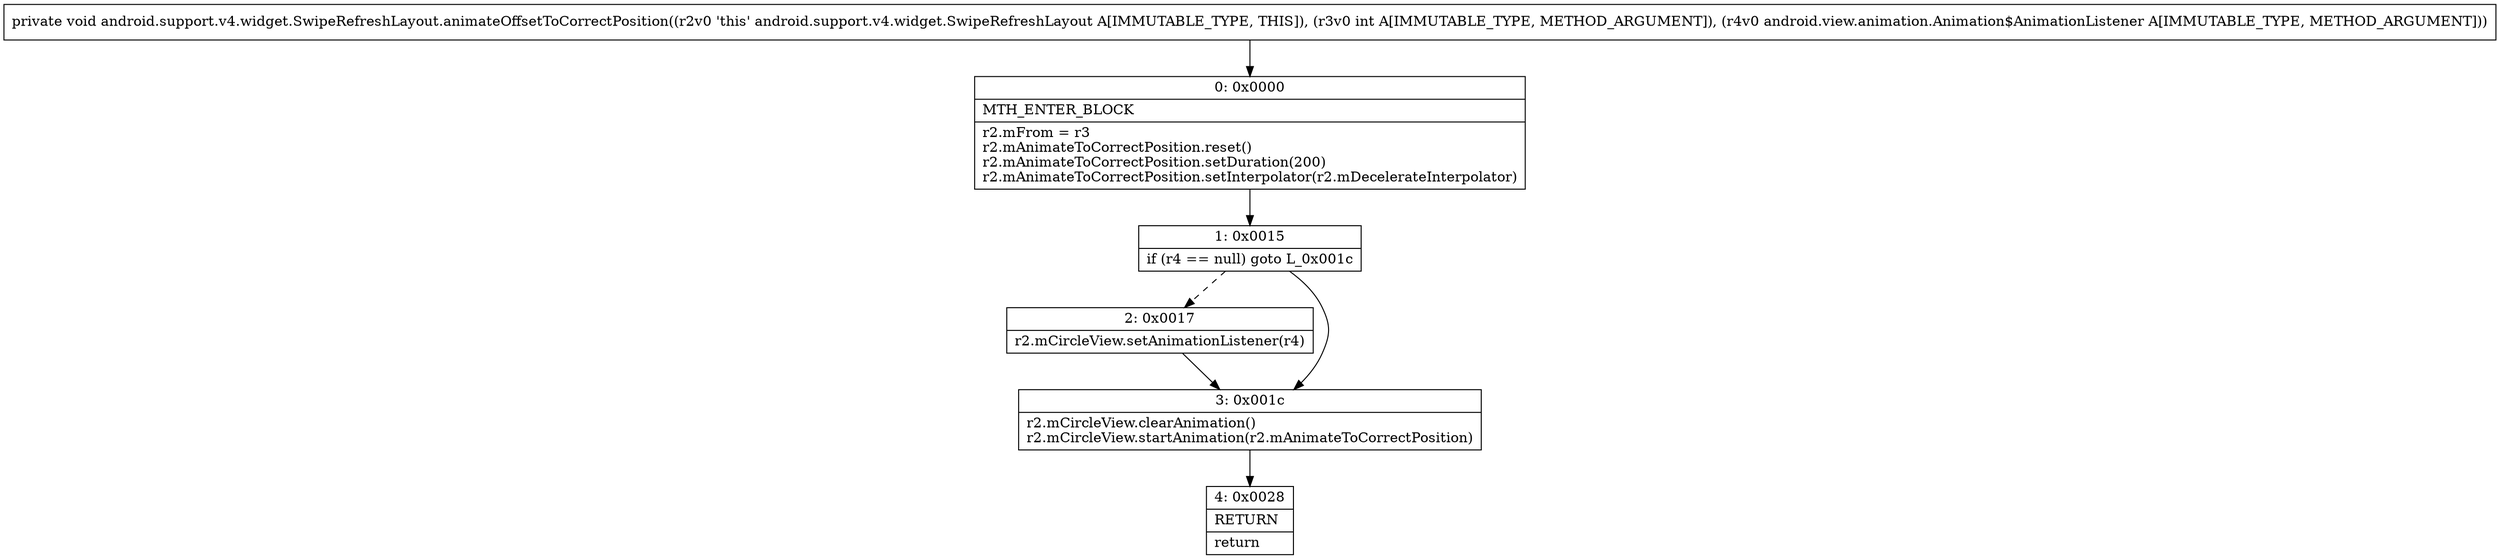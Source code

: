 digraph "CFG forandroid.support.v4.widget.SwipeRefreshLayout.animateOffsetToCorrectPosition(ILandroid\/view\/animation\/Animation$AnimationListener;)V" {
Node_0 [shape=record,label="{0\:\ 0x0000|MTH_ENTER_BLOCK\l|r2.mFrom = r3\lr2.mAnimateToCorrectPosition.reset()\lr2.mAnimateToCorrectPosition.setDuration(200)\lr2.mAnimateToCorrectPosition.setInterpolator(r2.mDecelerateInterpolator)\l}"];
Node_1 [shape=record,label="{1\:\ 0x0015|if (r4 == null) goto L_0x001c\l}"];
Node_2 [shape=record,label="{2\:\ 0x0017|r2.mCircleView.setAnimationListener(r4)\l}"];
Node_3 [shape=record,label="{3\:\ 0x001c|r2.mCircleView.clearAnimation()\lr2.mCircleView.startAnimation(r2.mAnimateToCorrectPosition)\l}"];
Node_4 [shape=record,label="{4\:\ 0x0028|RETURN\l|return\l}"];
MethodNode[shape=record,label="{private void android.support.v4.widget.SwipeRefreshLayout.animateOffsetToCorrectPosition((r2v0 'this' android.support.v4.widget.SwipeRefreshLayout A[IMMUTABLE_TYPE, THIS]), (r3v0 int A[IMMUTABLE_TYPE, METHOD_ARGUMENT]), (r4v0 android.view.animation.Animation$AnimationListener A[IMMUTABLE_TYPE, METHOD_ARGUMENT])) }"];
MethodNode -> Node_0;
Node_0 -> Node_1;
Node_1 -> Node_2[style=dashed];
Node_1 -> Node_3;
Node_2 -> Node_3;
Node_3 -> Node_4;
}

